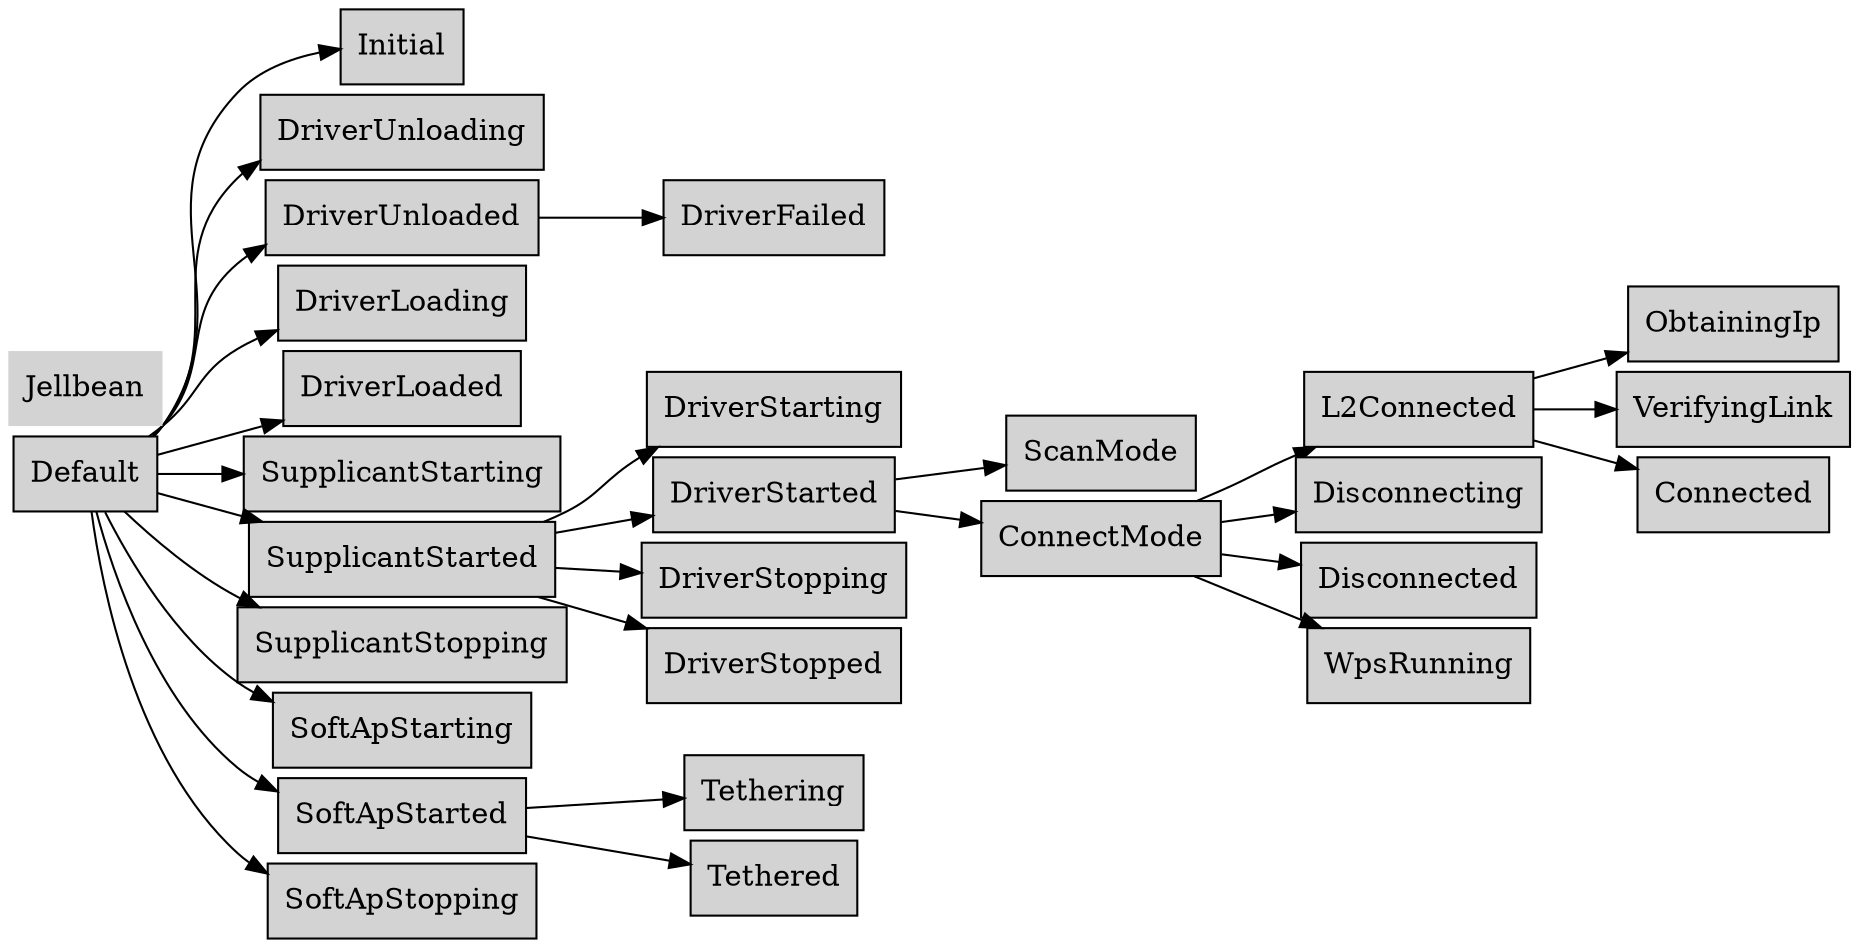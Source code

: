 digraph WSM {
  size="20,20";
  fontname = "Microsoft YaHei";
  nodesep=0.05;
  rankdir = LR;
  /*rotate = 90;*/
  edge[len=2];
  node[style=filled, shape=record];
  
"Default" -> "Initial";
"Default" -> "DriverUnloading";
"Default" -> "DriverUnloaded";
"DriverUnloaded" -> "DriverFailed";
"Default" -> "DriverLoading";
"Default" -> "DriverLoaded";
"Default" -> "SupplicantStarting";
"Default" -> "SupplicantStarted";
"SupplicantStarted" -> "DriverStarting";
"SupplicantStarted" -> "DriverStarted";
"DriverStarted" -> "ScanMode";
"DriverStarted" -> "ConnectMode";
"ConnectMode" -> "L2Connected";
"ConnectMode" -> "Disconnecting";
"ConnectMode" -> "Disconnected";
"ConnectMode" -> "WpsRunning";
"L2Connected" -> "ObtainingIp";
"L2Connected" -> "VerifyingLink";
"L2Connected" -> "Connected";
"SupplicantStarted" -> "DriverStopping";
"SupplicantStarted" -> "DriverStopped";
"Default" -> "SupplicantStopping";
"Default" -> "SoftApStarting";
"Default" -> "SoftApStarted";
"SoftApStarted" -> "Tethering";
"SoftApStarted" -> "Tethered";
"Default" -> "SoftApStopping";
"Jellbean" [ shape = plaintext ];
}



